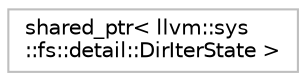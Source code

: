 digraph "Graphical Class Hierarchy"
{
 // LATEX_PDF_SIZE
  bgcolor="transparent";
  edge [fontname="Helvetica",fontsize="10",labelfontname="Helvetica",labelfontsize="10"];
  node [fontname="Helvetica",fontsize="10",shape=record];
  rankdir="LR";
  Node0 [label="shared_ptr\< llvm::sys\l::fs::detail::DirIterState \>",height=0.2,width=0.4,color="grey75",tooltip=" "];
}
